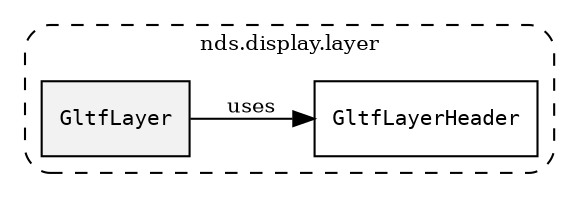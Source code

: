 /**
 * This dot file creates symbol collaboration diagram for GltfLayer.
 */
digraph ZSERIO
{
    node [shape=box, fontsize=10];
    rankdir="LR";
    fontsize=10;
    tooltip="GltfLayer collaboration diagram";

    subgraph "cluster_nds.display.layer"
    {
        style="dashed, rounded";
        label="nds.display.layer";
        tooltip="Package nds.display.layer";
        href="../../../content/packages/nds.display.layer.html#Package-nds-display-layer";
        target="_parent";

        "GltfLayer" [style="filled", fillcolor="#0000000D", target="_parent", label=<<font face="monospace"><table align="center" border="0" cellspacing="0" cellpadding="0"><tr><td href="../../../content/packages/nds.display.layer.html#Structure-GltfLayer" title="Structure defined in nds.display.layer">GltfLayer</td></tr></table></font>>];
        "GltfLayerHeader" [target="_parent", label=<<font face="monospace"><table align="center" border="0" cellspacing="0" cellpadding="0"><tr><td href="../../../content/packages/nds.display.layer.html#Structure-GltfLayerHeader" title="Structure defined in nds.display.layer">GltfLayerHeader</td></tr></table></font>>];
    }

    "GltfLayer" -> "GltfLayerHeader" [label="uses", fontsize=10];
}
